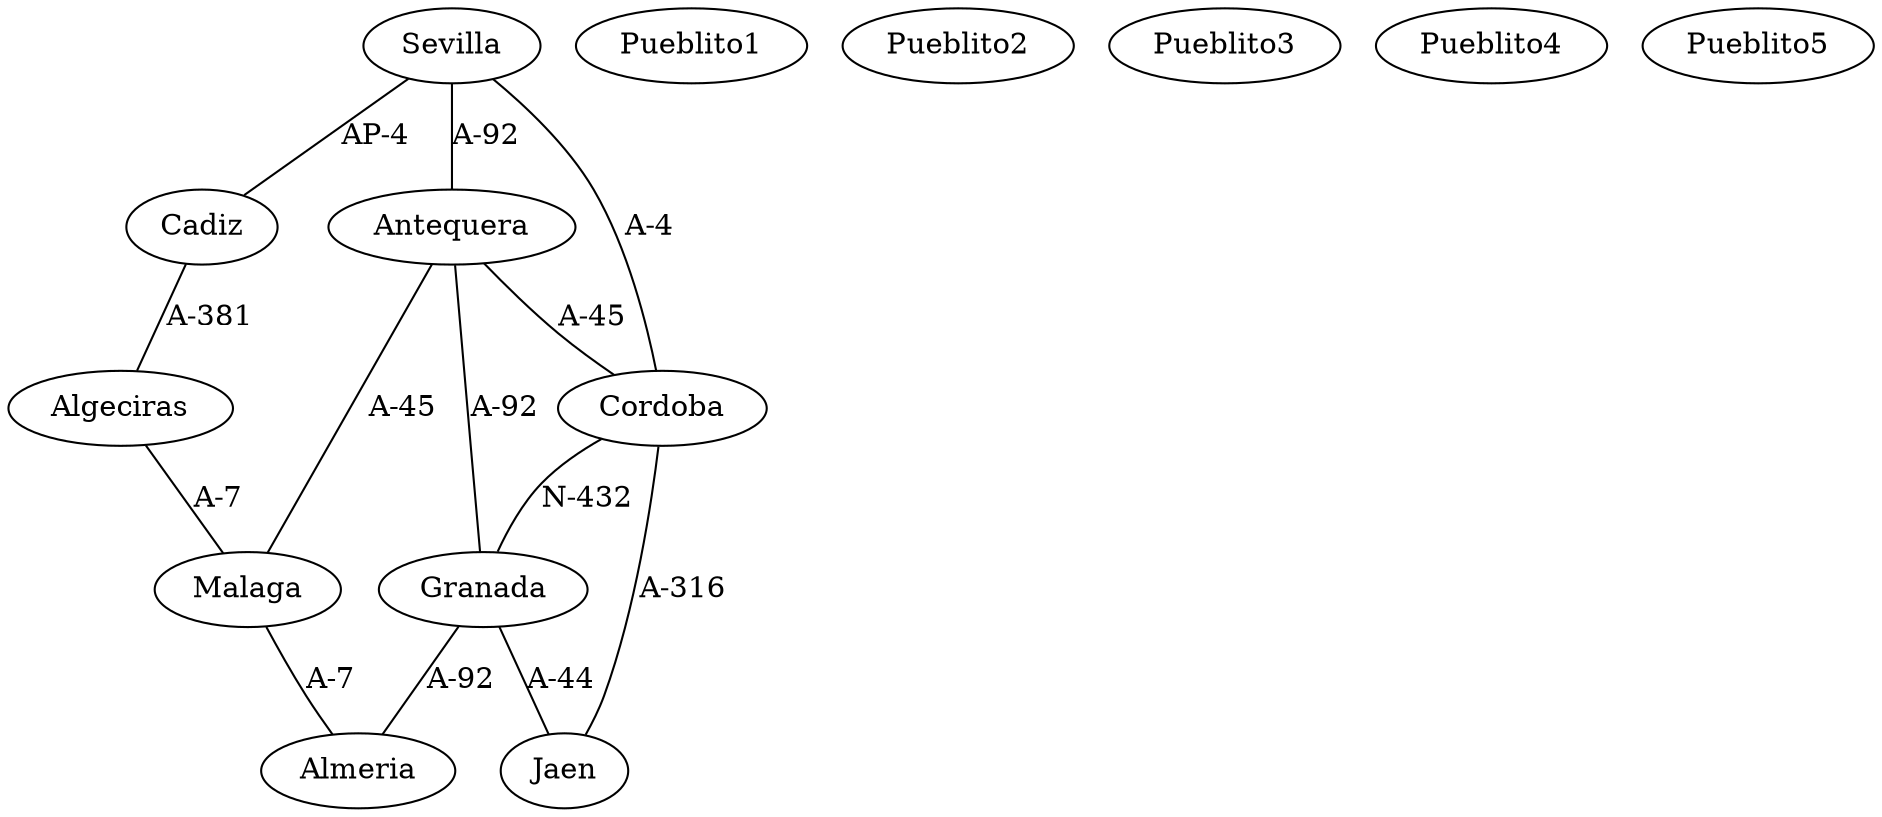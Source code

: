 strict graph G {
  1 [ color="black" label="Sevilla" ];
  2 [ color="black" label="Granada" ];
  3 [ color="black" label="Cadiz" ];
  4 [ color="black" label="Cordoba" ];
  5 [ color="black" label="Malaga" ];
  6 [ color="black" label="Antequera" ];
  7 [ color="black" label="Almeria" ];
  8 [ color="black" label="Jaen" ];
  9 [ color="black" label="Algeciras" ];
  10 [ color="black" label="Pueblito1" ];
  11 [ color="black" label="Pueblito2" ];
  12 [ color="black" label="Pueblito3" ];
  13 [ color="black" label="Pueblito4" ];
  14 [ color="black" label="Pueblito5" ];
  1 -- 4 [ color="black" label="A-4" ];
  1 -- 3 [ color="black" label="AP-4" ];
  1 -- 6 [ color="black" label="A-92" ];
  6 -- 2 [ color="black" label="A-92" ];
  6 -- 5 [ color="black" label="A-45" ];
  6 -- 4 [ color="black" label="A-45" ];
  5 -- 7 [ color="black" label="A-7" ];
  4 -- 8 [ color="black" label="A-316" ];
  4 -- 2 [ color="black" label="N-432" ];
  2 -- 7 [ color="black" label="A-92" ];
  2 -- 8 [ color="black" label="A-44" ];
  3 -- 9 [ color="black" label="A-381" ];
  9 -- 5 [ color="black" label="A-7" ];
}
